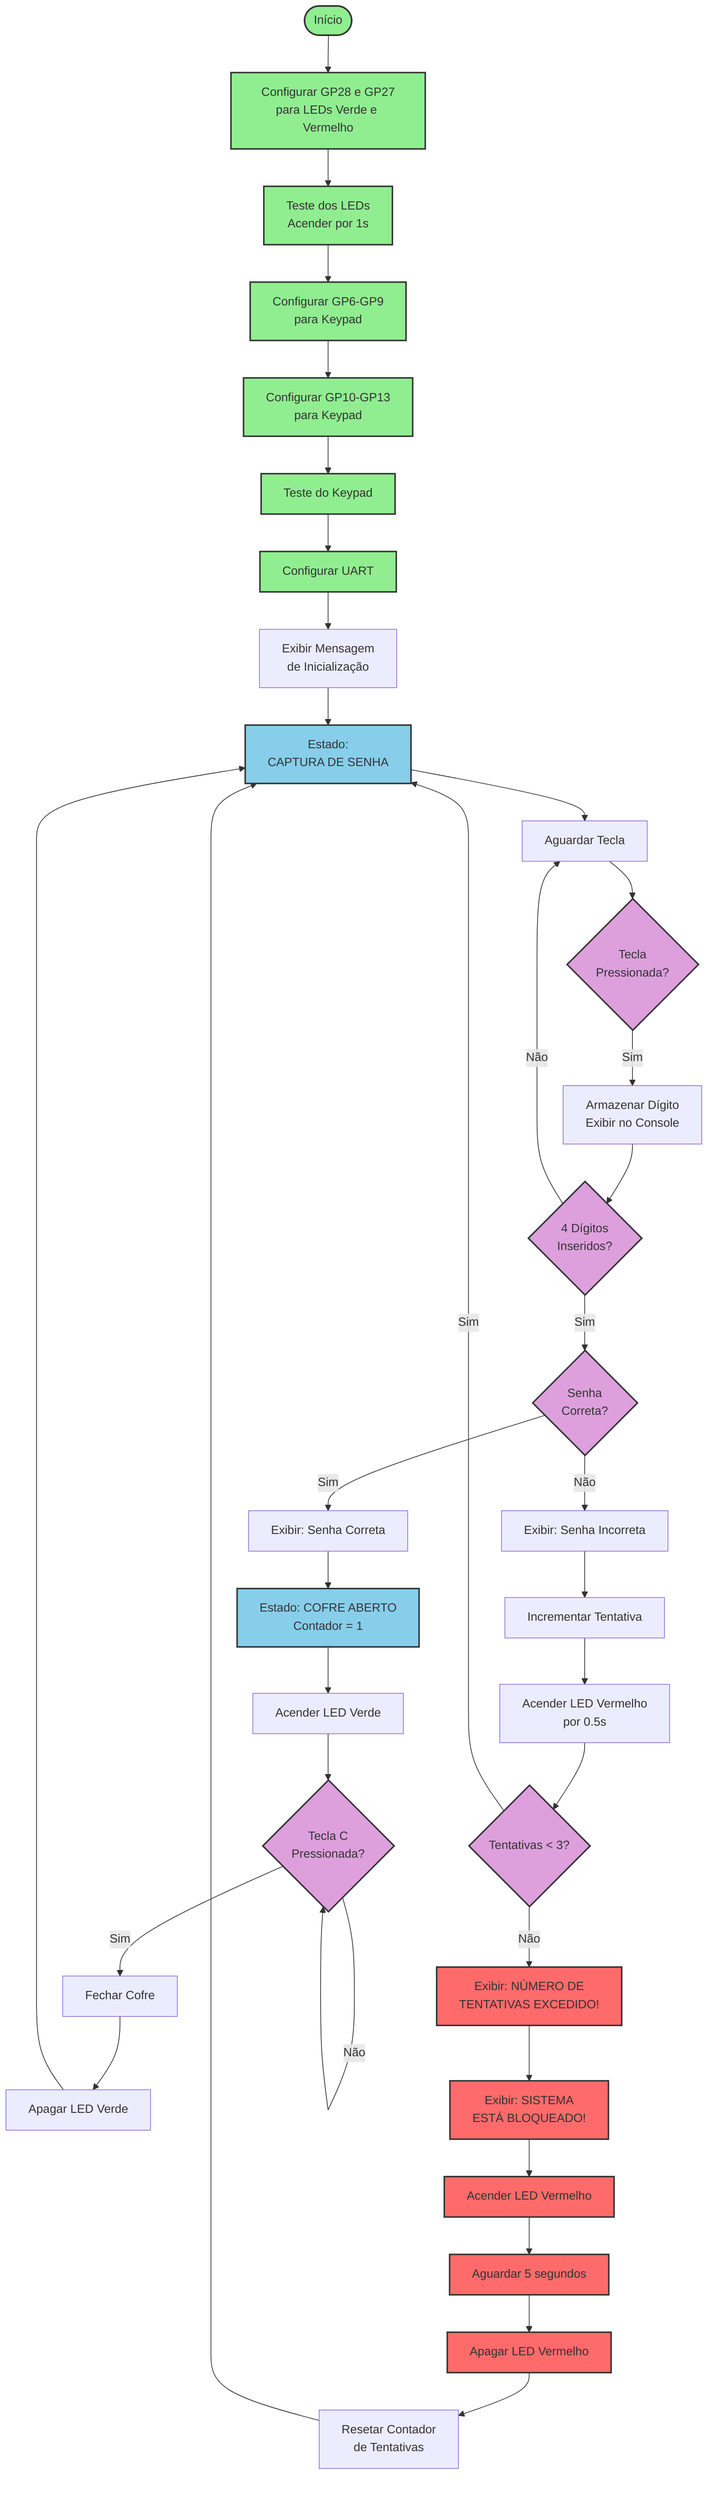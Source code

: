 flowchart TD
    %% Inicialização do Hardware
    START([Início]) --> CONFIG_LED[Configurar GP28 e GP27\npara LEDs Verde e Vermelho]
    CONFIG_LED --> TEST_LED[Teste dos LEDs\nAcender por 1s]
    TEST_LED --> CONFIG_KEY1[Configurar GP6-GP9\npara Keypad]
    CONFIG_KEY1 --> CONFIG_KEY2[Configurar GP10-GP13\npara Keypad]
    CONFIG_KEY2 --> TEST_KEY[Teste do Keypad]
    TEST_KEY --> CONFIG_UART[Configurar UART]
    CONFIG_UART --> MSG_INIT[Exibir Mensagem\nde Inicialização]
    
    %% Estado Inicial
    MSG_INIT --> CAPTURE[Estado:\nCAPTURA DE SENHA]
    
    %% Processo de Captura
    CAPTURE --> WAIT_KEY[Aguardar Tecla]
    WAIT_KEY --> DIGIT{Tecla\nPressionada?}
    
    DIGIT -->|Sim| STORE[Armazenar Dígito\nExibir no Console]
    STORE --> COUNT{4 Dígitos\nInseridos?}
    COUNT -->|Não| WAIT_KEY
    
    %% Validação
    COUNT -->|Sim| VALIDATE{Senha\nCorreta?}
    
    %% Senha Correta
    VALIDATE -->|Sim| MSG_OK[Exibir: Senha Correta]
    MSG_OK --> OPEN[Estado: COFRE ABERTO\nContador = 1]
    OPEN --> LED_G[Acender LED Verde]
    LED_G --> WAIT_C{Tecla C\nPressionada?}
    WAIT_C -->|Não| WAIT_C
    WAIT_C -->|Sim| CLOSE[Fechar Cofre]
    CLOSE --> LED_OFF[Apagar LED Verde]
    LED_OFF --> CAPTURE
    
    %% Senha Incorreta
    VALIDATE -->|Não| MSG_NOK[Exibir: Senha Incorreta]
    MSG_NOK --> INC_TENT[Incrementar Tentativa]
    INC_TENT --> LED_R_TEMP[Acender LED Vermelho\npor 0.5s]
    LED_R_TEMP --> CHECK_TENT{Tentativas < 3?}
    
    %% Retorno para Captura
    CHECK_TENT -->|Sim| CAPTURE
    
    %% Sistema Bloqueado
    CHECK_TENT -->|Não| BLOCK_MSG1[Exibir: NÚMERO DE\nTENTATIVAS EXCEDIDO!]
    BLOCK_MSG1 --> BLOCK_MSG2[Exibir: SISTEMA\nESTÁ BLOQUEADO!]
    BLOCK_MSG2 --> BLOCK_LED[Acender LED Vermelho]
    BLOCK_LED --> BLOCK_WAIT[Aguardar 5 segundos]
    BLOCK_WAIT --> BLOCK_LED_OFF[Apagar LED Vermelho]
    BLOCK_LED_OFF --> RESET_TENT[Resetar Contador\nde Tentativas]
    RESET_TENT --> CAPTURE
    
    %% Estilização
    classDef init fill:#90EE90,stroke:#333,stroke-width:2px;
    classDef process fill:#FFB6C1,stroke:#333,stroke-width:2px;
    classDef state fill:#87CEEB,stroke:#333,stroke-width:2px;
    classDef decision fill:#DDA0DD,stroke:#333,stroke-width:2px;
    classDef block fill:#FF6B6B,stroke:#333,stroke-width:2px;
    
    class START init;
    class CONFIG_LED,CONFIG_KEY1,CONFIG_KEY2,CONFIG_UART,TEST_LED,TEST_KEY init;
    class CAPTURE,OPEN state;
    class VALIDATE,COUNT,DIGIT,WAIT_C,CHECK_TENT decision;
    class BLOCK_MSG1,BLOCK_MSG2,BLOCK_LED,BLOCK_WAIT,BLOCK_LED_OFF block;